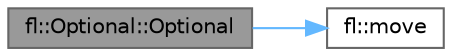digraph "fl::Optional::Optional"
{
 // INTERACTIVE_SVG=YES
 // LATEX_PDF_SIZE
  bgcolor="transparent";
  edge [fontname=Helvetica,fontsize=10,labelfontname=Helvetica,labelfontsize=10];
  node [fontname=Helvetica,fontsize=10,shape=box,height=0.2,width=0.4];
  rankdir="LR";
  Node1 [id="Node000001",label="fl::Optional::Optional",height=0.2,width=0.4,color="gray40", fillcolor="grey60", style="filled", fontcolor="black",tooltip=" "];
  Node1 -> Node2 [id="edge1_Node000001_Node000002",color="steelblue1",style="solid",tooltip=" "];
  Node2 [id="Node000002",label="fl::move",height=0.2,width=0.4,color="grey40", fillcolor="white", style="filled",URL="$d4/d36/namespacefl_a0445ddcae69ac4e524ec18098eb84dbf.html#a0445ddcae69ac4e524ec18098eb84dbf",tooltip=" "];
}
